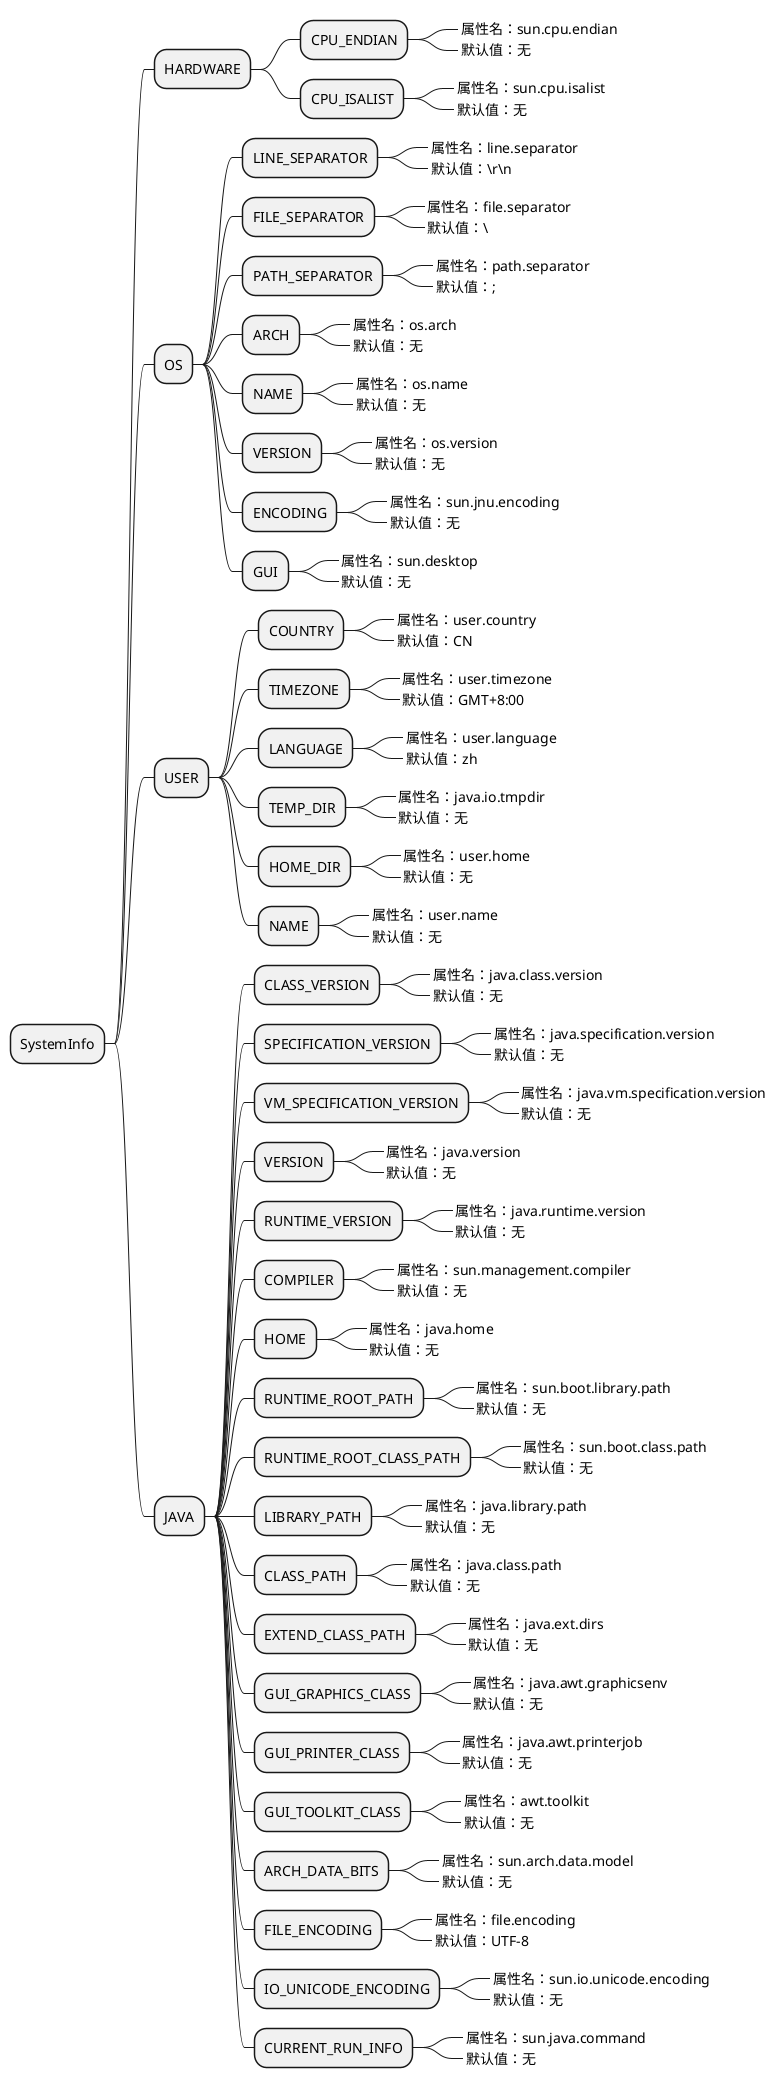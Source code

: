 @startmindmap
* SystemInfo

** HARDWARE
*** CPU_ENDIAN
****_ 属性名：sun.cpu.endian
****_ 默认值：无
*** CPU_ISALIST
****_ 属性名：sun.cpu.isalist
****_ 默认值：无

** OS
*** LINE_SEPARATOR
****_ 属性名：line.separator
****_ 默认值：\\r\\n
*** FILE_SEPARATOR
****_ 属性名：file.separator
****_ 默认值：\\
*** PATH_SEPARATOR
****_ 属性名：path.separator
****_ 默认值：;
*** ARCH
****_ 属性名：os.arch
****_ 默认值：无
*** NAME
****_ 属性名：os.name
****_ 默认值：无
*** VERSION
****_ 属性名：os.version
****_ 默认值：无
*** ENCODING
****_ 属性名：sun.jnu.encoding
****_ 默认值：无
*** GUI
****_ 属性名：sun.desktop
****_ 默认值：无

** USER
*** COUNTRY
****_ 属性名：user.country
****_ 默认值：CN
*** TIMEZONE
****_ 属性名：user.timezone
****_ 默认值：GMT+8:00
*** LANGUAGE
****_ 属性名：user.language
****_ 默认值：zh
*** TEMP_DIR
****_ 属性名：java.io.tmpdir
****_ 默认值：无
*** HOME_DIR
****_ 属性名：user.home
****_ 默认值：无
*** NAME
****_ 属性名：user.name
****_ 默认值：无

** JAVA
*** CLASS_VERSION
****_ 属性名：java.class.version
****_ 默认值：无
*** SPECIFICATION_VERSION
****_ 属性名：java.specification.version
****_ 默认值：无
*** VM_SPECIFICATION_VERSION
****_ 属性名：java.vm.specification.version
****_ 默认值：无
*** VERSION
****_ 属性名：java.version
****_ 默认值：无
*** RUNTIME_VERSION
****_ 属性名：java.runtime.version
****_ 默认值：无
*** COMPILER
****_ 属性名：sun.management.compiler
****_ 默认值：无
*** HOME
****_ 属性名：java.home
****_ 默认值：无
*** RUNTIME_ROOT_PATH
****_ 属性名：sun.boot.library.path
****_ 默认值：无
*** RUNTIME_ROOT_CLASS_PATH
****_ 属性名：sun.boot.class.path
****_ 默认值：无
*** LIBRARY_PATH
****_ 属性名：java.library.path
****_ 默认值：无
*** CLASS_PATH
****_ 属性名：java.class.path
****_ 默认值：无
*** EXTEND_CLASS_PATH
****_ 属性名：java.ext.dirs
****_ 默认值：无
*** GUI_GRAPHICS_CLASS
****_ 属性名：java.awt.graphicsenv
****_ 默认值：无
*** GUI_PRINTER_CLASS
****_ 属性名：java.awt.printerjob
****_ 默认值：无
*** GUI_TOOLKIT_CLASS
****_ 属性名：awt.toolkit
****_ 默认值：无
*** ARCH_DATA_BITS
****_ 属性名：sun.arch.data.model
****_ 默认值：无
*** FILE_ENCODING
****_ 属性名：file.encoding
****_ 默认值：UTF-8
*** IO_UNICODE_ENCODING
****_ 属性名：sun.io.unicode.encoding
****_ 默认值：无
*** CURRENT_RUN_INFO
****_ 属性名：sun.java.command
****_ 默认值：无

@endmindmap